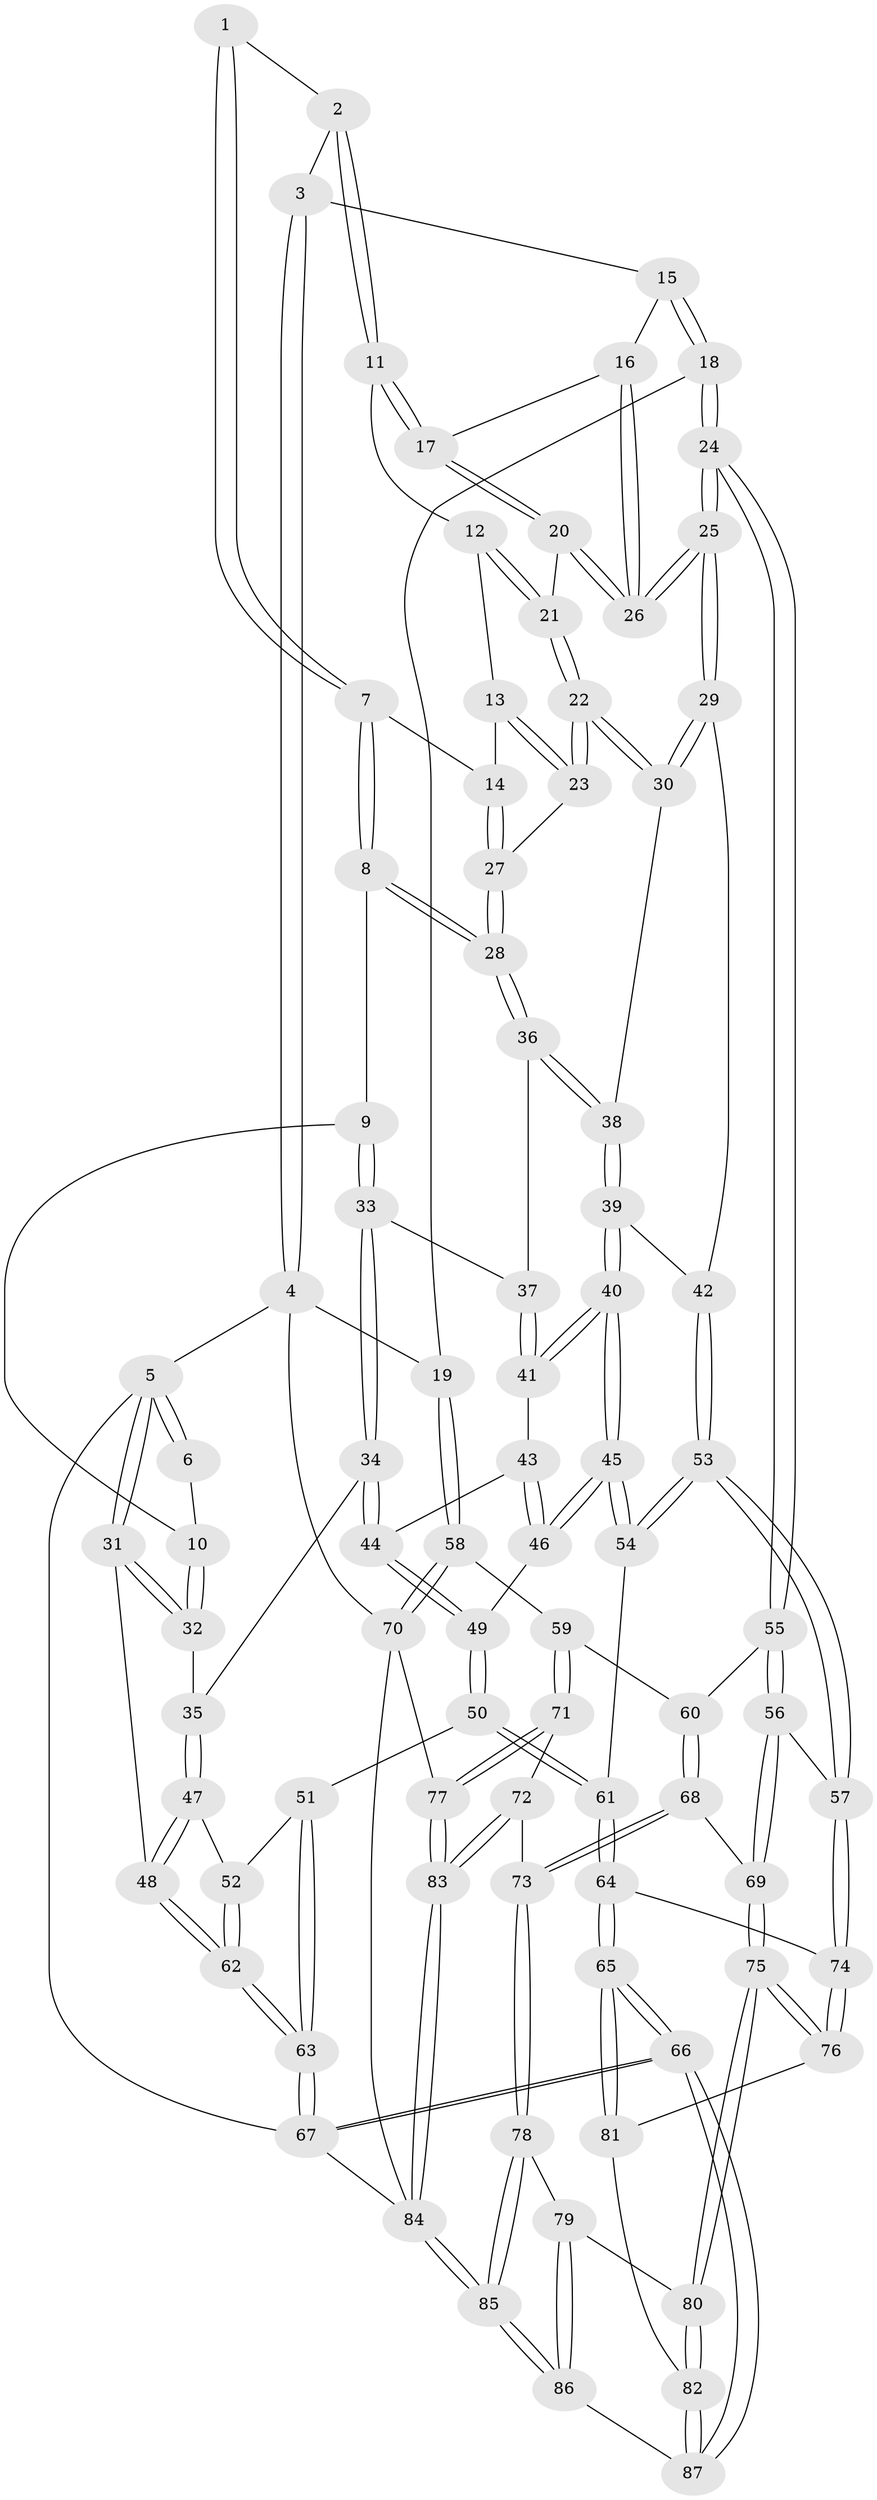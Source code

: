 // coarse degree distribution, {2: 0.029411764705882353, 3: 0.29411764705882354, 4: 0.2647058823529412, 6: 0.14705882352941177, 7: 0.058823529411764705, 5: 0.17647058823529413, 8: 0.029411764705882353}
// Generated by graph-tools (version 1.1) at 2025/06/03/04/25 22:06:18]
// undirected, 87 vertices, 214 edges
graph export_dot {
graph [start="1"]
  node [color=gray90,style=filled];
  1 [pos="+0.2656165975903535+0"];
  2 [pos="+0.364562781866448+0"];
  3 [pos="+0.5953112436036588+0"];
  4 [pos="+1+0"];
  5 [pos="+0+0"];
  6 [pos="+0.24978732316481414+0"];
  7 [pos="+0.2913948455673453+0.10995829396504682"];
  8 [pos="+0.18956677856159396+0.15465253535610532"];
  9 [pos="+0.17657399201438756+0.14898146816357782"];
  10 [pos="+0.12494927658484471+0.09996564614900127"];
  11 [pos="+0.3864970724130206+0.07726798213573653"];
  12 [pos="+0.37382739781681606+0.1112563575612333"];
  13 [pos="+0.3722536260810264+0.11351229661825404"];
  14 [pos="+0.3364711524034966+0.1426181661344731"];
  15 [pos="+0.6263945174649264+0"];
  16 [pos="+0.49030474938088114+0.1298483750833473"];
  17 [pos="+0.47976341107304543+0.1325477021344469"];
  18 [pos="+0.7450367532041229+0.26884006145497735"];
  19 [pos="+1+0.12290319004363066"];
  20 [pos="+0.4511915310969929+0.1759521048690301"];
  21 [pos="+0.44709091967126374+0.1793923950147808"];
  22 [pos="+0.42206119970017913+0.2308956753369497"];
  23 [pos="+0.4067064449175938+0.21412280369400816"];
  24 [pos="+0.7037170002965136+0.3310441134215493"];
  25 [pos="+0.6393481691136258+0.3266109033876974"];
  26 [pos="+0.5429677408060715+0.21666131241016584"];
  27 [pos="+0.3209423594472589+0.17287047843426825"];
  28 [pos="+0.27718916811227545+0.21290777746651107"];
  29 [pos="+0.5558280268441465+0.3361272409911931"];
  30 [pos="+0.42735365233184325+0.28874904412735636"];
  31 [pos="+0+0.14532825803278238"];
  32 [pos="+0.028282831117393138+0.1466720327386729"];
  33 [pos="+0.16273507339504+0.32889123177640267"];
  34 [pos="+0.1313583407585605+0.35628172972037847"];
  35 [pos="+0.10489337822001873+0.3523961990737536"];
  36 [pos="+0.2952681877972695+0.2838028660453289"];
  37 [pos="+0.2883542994977877+0.2909967842990621"];
  38 [pos="+0.38864118271754744+0.3001069584451503"];
  39 [pos="+0.36845730730789483+0.3933289392321992"];
  40 [pos="+0.33164471492516906+0.4837858038287561"];
  41 [pos="+0.2858649238501083+0.3722950372133992"];
  42 [pos="+0.4919128628951163+0.4050213687437285"];
  43 [pos="+0.2326743936110208+0.3926921034731049"];
  44 [pos="+0.15165627623620168+0.3869991865157585"];
  45 [pos="+0.33158284523187354+0.5085591265522482"];
  46 [pos="+0.29900533888852704+0.48235807279560305"];
  47 [pos="+0.01746593563094175+0.39639852457265906"];
  48 [pos="+0+0.3900528005085546"];
  49 [pos="+0.1526173176787585+0.3898634449713167"];
  50 [pos="+0.16320102596702996+0.5560168761346344"];
  51 [pos="+0.11603929561163624+0.5643861803865209"];
  52 [pos="+0.07717935109379545+0.5317916537289444"];
  53 [pos="+0.3661723243304383+0.5676854339556443"];
  54 [pos="+0.34275985015076993+0.5521099437173809"];
  55 [pos="+0.7247965591895327+0.461793463298254"];
  56 [pos="+0.46366517937826685+0.6041281209658301"];
  57 [pos="+0.3833777478406351+0.5935667565207761"];
  58 [pos="+1+0.5705339001178256"];
  59 [pos="+0.7633928569829386+0.5085254523618277"];
  60 [pos="+0.7414674092820108+0.4888481129207982"];
  61 [pos="+0.19055999352195388+0.565909374741379"];
  62 [pos="+0+0.5491765413436459"];
  63 [pos="+0+1"];
  64 [pos="+0.1839471490623489+0.6835545764676731"];
  65 [pos="+0+0.9922697043338674"];
  66 [pos="+0+1"];
  67 [pos="+0+1"];
  68 [pos="+0.5952406369694567+0.7332525918598901"];
  69 [pos="+0.5567454163557805+0.7022180488492045"];
  70 [pos="+1+0.7360111719042451"];
  71 [pos="+0.808050989553196+0.7493754584524585"];
  72 [pos="+0.7016433889496895+0.8005971257608663"];
  73 [pos="+0.613948994348781+0.7911339683499876"];
  74 [pos="+0.34886261836595706+0.7323298693812557"];
  75 [pos="+0.39860384122981257+0.7907123827187462"];
  76 [pos="+0.3485926671925403+0.738346811226098"];
  77 [pos="+0.9464499900679316+0.8164814701905094"];
  78 [pos="+0.6014720693095444+0.8050200458679279"];
  79 [pos="+0.48735558589907546+0.8620285024944225"];
  80 [pos="+0.4489450835806652+0.856443138082656"];
  81 [pos="+0.3208172437833607+0.7604876860599378"];
  82 [pos="+0.33484533811354505+0.9974203066839629"];
  83 [pos="+0.7867997601714648+1"];
  84 [pos="+0.7546682492539577+1"];
  85 [pos="+0.6836097411207636+1"];
  86 [pos="+0.6219176522559611+1"];
  87 [pos="+0.21149724795441607+1"];
  1 -- 2;
  1 -- 7;
  1 -- 7;
  2 -- 3;
  2 -- 11;
  2 -- 11;
  3 -- 4;
  3 -- 4;
  3 -- 15;
  4 -- 5;
  4 -- 19;
  4 -- 70;
  5 -- 6;
  5 -- 6;
  5 -- 31;
  5 -- 31;
  5 -- 67;
  6 -- 10;
  7 -- 8;
  7 -- 8;
  7 -- 14;
  8 -- 9;
  8 -- 28;
  8 -- 28;
  9 -- 10;
  9 -- 33;
  9 -- 33;
  10 -- 32;
  10 -- 32;
  11 -- 12;
  11 -- 17;
  11 -- 17;
  12 -- 13;
  12 -- 21;
  12 -- 21;
  13 -- 14;
  13 -- 23;
  13 -- 23;
  14 -- 27;
  14 -- 27;
  15 -- 16;
  15 -- 18;
  15 -- 18;
  16 -- 17;
  16 -- 26;
  16 -- 26;
  17 -- 20;
  17 -- 20;
  18 -- 19;
  18 -- 24;
  18 -- 24;
  19 -- 58;
  19 -- 58;
  20 -- 21;
  20 -- 26;
  20 -- 26;
  21 -- 22;
  21 -- 22;
  22 -- 23;
  22 -- 23;
  22 -- 30;
  22 -- 30;
  23 -- 27;
  24 -- 25;
  24 -- 25;
  24 -- 55;
  24 -- 55;
  25 -- 26;
  25 -- 26;
  25 -- 29;
  25 -- 29;
  27 -- 28;
  27 -- 28;
  28 -- 36;
  28 -- 36;
  29 -- 30;
  29 -- 30;
  29 -- 42;
  30 -- 38;
  31 -- 32;
  31 -- 32;
  31 -- 48;
  32 -- 35;
  33 -- 34;
  33 -- 34;
  33 -- 37;
  34 -- 35;
  34 -- 44;
  34 -- 44;
  35 -- 47;
  35 -- 47;
  36 -- 37;
  36 -- 38;
  36 -- 38;
  37 -- 41;
  37 -- 41;
  38 -- 39;
  38 -- 39;
  39 -- 40;
  39 -- 40;
  39 -- 42;
  40 -- 41;
  40 -- 41;
  40 -- 45;
  40 -- 45;
  41 -- 43;
  42 -- 53;
  42 -- 53;
  43 -- 44;
  43 -- 46;
  43 -- 46;
  44 -- 49;
  44 -- 49;
  45 -- 46;
  45 -- 46;
  45 -- 54;
  45 -- 54;
  46 -- 49;
  47 -- 48;
  47 -- 48;
  47 -- 52;
  48 -- 62;
  48 -- 62;
  49 -- 50;
  49 -- 50;
  50 -- 51;
  50 -- 61;
  50 -- 61;
  51 -- 52;
  51 -- 63;
  51 -- 63;
  52 -- 62;
  52 -- 62;
  53 -- 54;
  53 -- 54;
  53 -- 57;
  53 -- 57;
  54 -- 61;
  55 -- 56;
  55 -- 56;
  55 -- 60;
  56 -- 57;
  56 -- 69;
  56 -- 69;
  57 -- 74;
  57 -- 74;
  58 -- 59;
  58 -- 70;
  58 -- 70;
  59 -- 60;
  59 -- 71;
  59 -- 71;
  60 -- 68;
  60 -- 68;
  61 -- 64;
  61 -- 64;
  62 -- 63;
  62 -- 63;
  63 -- 67;
  63 -- 67;
  64 -- 65;
  64 -- 65;
  64 -- 74;
  65 -- 66;
  65 -- 66;
  65 -- 81;
  65 -- 81;
  66 -- 67;
  66 -- 67;
  66 -- 87;
  66 -- 87;
  67 -- 84;
  68 -- 69;
  68 -- 73;
  68 -- 73;
  69 -- 75;
  69 -- 75;
  70 -- 77;
  70 -- 84;
  71 -- 72;
  71 -- 77;
  71 -- 77;
  72 -- 73;
  72 -- 83;
  72 -- 83;
  73 -- 78;
  73 -- 78;
  74 -- 76;
  74 -- 76;
  75 -- 76;
  75 -- 76;
  75 -- 80;
  75 -- 80;
  76 -- 81;
  77 -- 83;
  77 -- 83;
  78 -- 79;
  78 -- 85;
  78 -- 85;
  79 -- 80;
  79 -- 86;
  79 -- 86;
  80 -- 82;
  80 -- 82;
  81 -- 82;
  82 -- 87;
  82 -- 87;
  83 -- 84;
  83 -- 84;
  84 -- 85;
  84 -- 85;
  85 -- 86;
  85 -- 86;
  86 -- 87;
}
